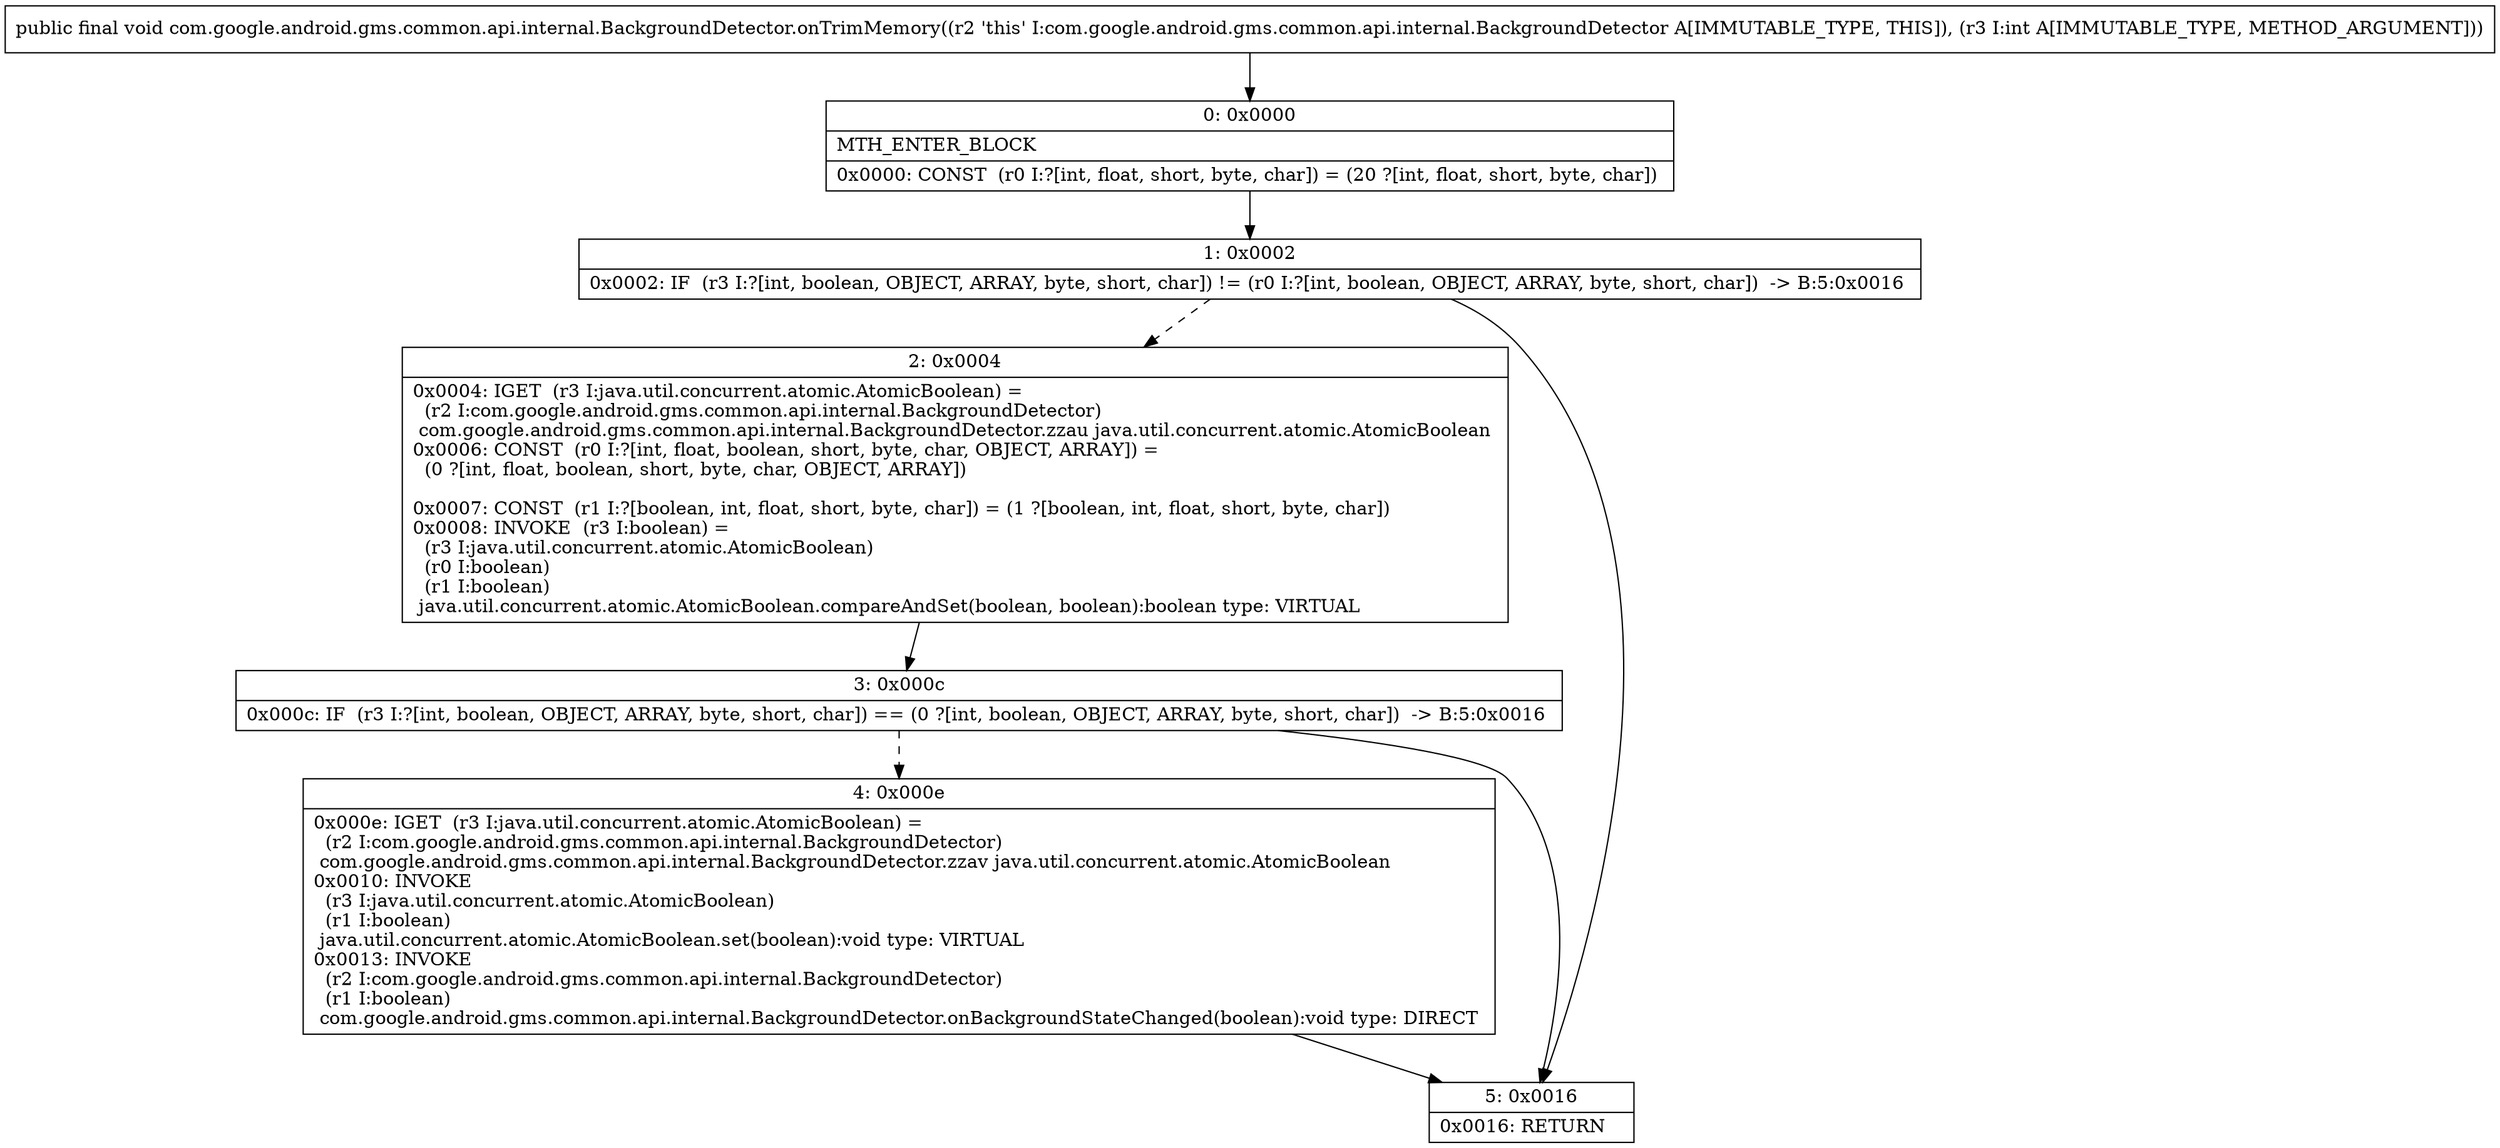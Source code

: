 digraph "CFG forcom.google.android.gms.common.api.internal.BackgroundDetector.onTrimMemory(I)V" {
Node_0 [shape=record,label="{0\:\ 0x0000|MTH_ENTER_BLOCK\l|0x0000: CONST  (r0 I:?[int, float, short, byte, char]) = (20 ?[int, float, short, byte, char]) \l}"];
Node_1 [shape=record,label="{1\:\ 0x0002|0x0002: IF  (r3 I:?[int, boolean, OBJECT, ARRAY, byte, short, char]) != (r0 I:?[int, boolean, OBJECT, ARRAY, byte, short, char])  \-\> B:5:0x0016 \l}"];
Node_2 [shape=record,label="{2\:\ 0x0004|0x0004: IGET  (r3 I:java.util.concurrent.atomic.AtomicBoolean) = \l  (r2 I:com.google.android.gms.common.api.internal.BackgroundDetector)\l com.google.android.gms.common.api.internal.BackgroundDetector.zzau java.util.concurrent.atomic.AtomicBoolean \l0x0006: CONST  (r0 I:?[int, float, boolean, short, byte, char, OBJECT, ARRAY]) = \l  (0 ?[int, float, boolean, short, byte, char, OBJECT, ARRAY])\l \l0x0007: CONST  (r1 I:?[boolean, int, float, short, byte, char]) = (1 ?[boolean, int, float, short, byte, char]) \l0x0008: INVOKE  (r3 I:boolean) = \l  (r3 I:java.util.concurrent.atomic.AtomicBoolean)\l  (r0 I:boolean)\l  (r1 I:boolean)\l java.util.concurrent.atomic.AtomicBoolean.compareAndSet(boolean, boolean):boolean type: VIRTUAL \l}"];
Node_3 [shape=record,label="{3\:\ 0x000c|0x000c: IF  (r3 I:?[int, boolean, OBJECT, ARRAY, byte, short, char]) == (0 ?[int, boolean, OBJECT, ARRAY, byte, short, char])  \-\> B:5:0x0016 \l}"];
Node_4 [shape=record,label="{4\:\ 0x000e|0x000e: IGET  (r3 I:java.util.concurrent.atomic.AtomicBoolean) = \l  (r2 I:com.google.android.gms.common.api.internal.BackgroundDetector)\l com.google.android.gms.common.api.internal.BackgroundDetector.zzav java.util.concurrent.atomic.AtomicBoolean \l0x0010: INVOKE  \l  (r3 I:java.util.concurrent.atomic.AtomicBoolean)\l  (r1 I:boolean)\l java.util.concurrent.atomic.AtomicBoolean.set(boolean):void type: VIRTUAL \l0x0013: INVOKE  \l  (r2 I:com.google.android.gms.common.api.internal.BackgroundDetector)\l  (r1 I:boolean)\l com.google.android.gms.common.api.internal.BackgroundDetector.onBackgroundStateChanged(boolean):void type: DIRECT \l}"];
Node_5 [shape=record,label="{5\:\ 0x0016|0x0016: RETURN   \l}"];
MethodNode[shape=record,label="{public final void com.google.android.gms.common.api.internal.BackgroundDetector.onTrimMemory((r2 'this' I:com.google.android.gms.common.api.internal.BackgroundDetector A[IMMUTABLE_TYPE, THIS]), (r3 I:int A[IMMUTABLE_TYPE, METHOD_ARGUMENT])) }"];
MethodNode -> Node_0;
Node_0 -> Node_1;
Node_1 -> Node_2[style=dashed];
Node_1 -> Node_5;
Node_2 -> Node_3;
Node_3 -> Node_4[style=dashed];
Node_3 -> Node_5;
Node_4 -> Node_5;
}

